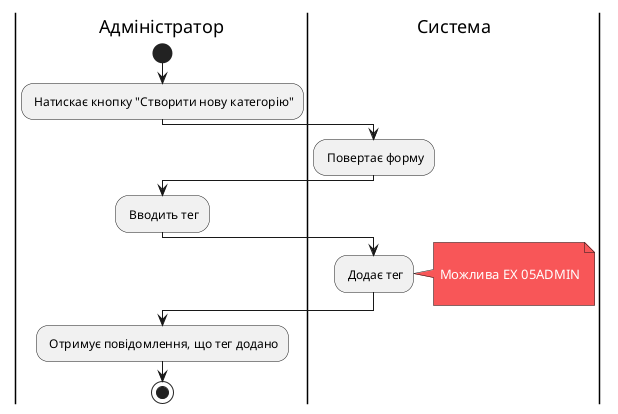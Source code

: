 @startuml
skinparam ArchimateBackgroundColor #ffffff
skinparam	shadowing false
skinparam Note {
	BackgroundColor #f85658
	FontColor #ffffff
}



|Адміністратор|
start
: Натискає кнопку "Створити нову категорію";

|Система|
: Повертає форму; 

|Адміністратор|
: Вводить тег;

|Система|
: Додає тег;

note right

	Можлива EX 05ADMIN

end note

|Адміністратор|

: Отримує повідомлення, що тег додано;

stop;


@enduml
